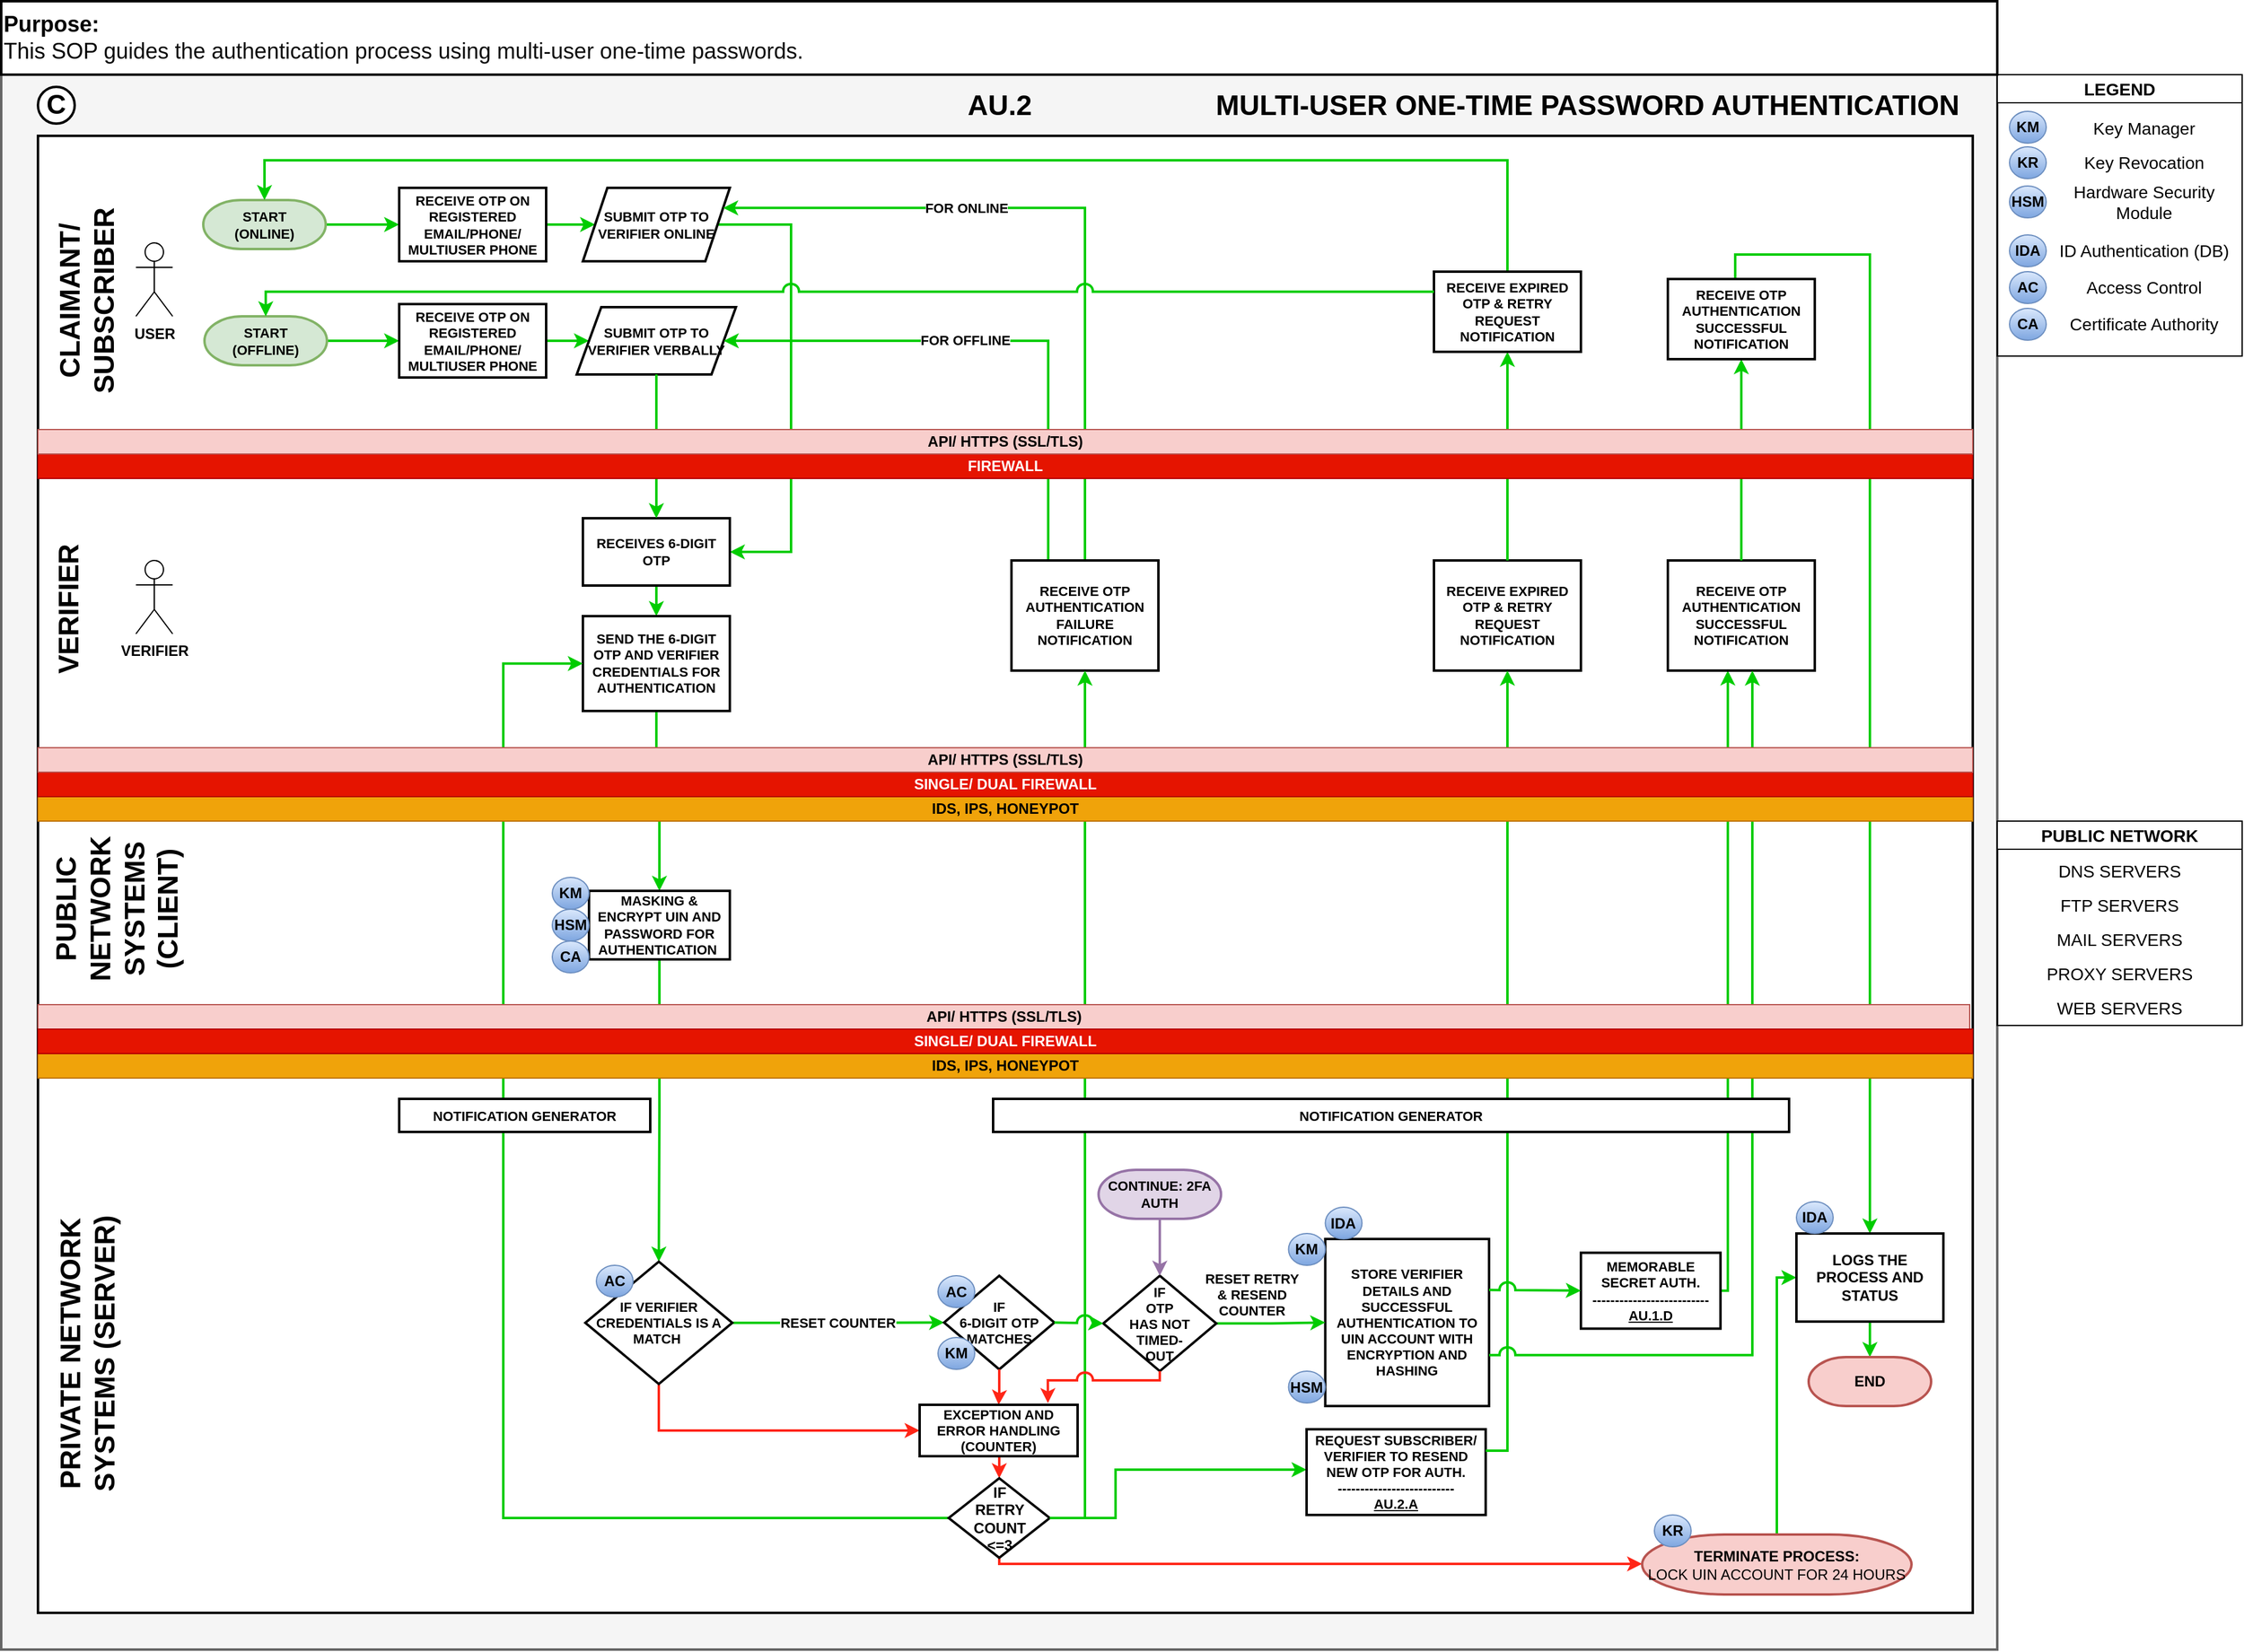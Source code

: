 <mxfile version="24.1.0" type="device">
  <diagram id="bsTosLUH5mfE9uCYUgKQ" name="Page-1">
    <mxGraphModel dx="2970" dy="1829" grid="1" gridSize="10" guides="1" tooltips="1" connect="1" arrows="1" fold="1" page="1" pageScale="1" pageWidth="1920" pageHeight="1200" math="0" shadow="0">
      <root>
        <mxCell id="0" />
        <mxCell id="1" parent="0" />
        <mxCell id="KMVyKCLqTtRZOJht4d2Y-1" value="" style="rounded=0;whiteSpace=wrap;html=1;fontSize=22;fillColor=#f5f5f5;fontColor=#333333;strokeColor=#666666;direction=east;strokeWidth=2;fontStyle=1" parent="1" vertex="1">
          <mxGeometry x="-1910" y="3" width="1630" height="1287" as="geometry" />
        </mxCell>
        <mxCell id="KMVyKCLqTtRZOJht4d2Y-2" value="" style="rounded=0;whiteSpace=wrap;html=1;strokeWidth=2;fontStyle=1;labelBackgroundColor=default;endArrow=classic;fontSize=12;strokeColor=default;" parent="1" vertex="1">
          <mxGeometry x="-1880" y="323" width="1580" height="270" as="geometry" />
        </mxCell>
        <mxCell id="KMVyKCLqTtRZOJht4d2Y-3" value="" style="rounded=0;whiteSpace=wrap;html=1;strokeWidth=2;fontStyle=1;" parent="1" vertex="1">
          <mxGeometry x="-1880" y="53" width="1580" height="270" as="geometry" />
        </mxCell>
        <mxCell id="KMVyKCLqTtRZOJht4d2Y-4" value="CLAIMANT/&lt;br&gt;SUBSCRIBER" style="text;html=1;align=center;verticalAlign=middle;resizable=0;points=[];autosize=1;strokeColor=none;fillColor=none;fontStyle=1;fontSize=23;strokeWidth=2;horizontal=0;" parent="1" vertex="1">
          <mxGeometry x="-1880" y="103" width="80" height="170" as="geometry" />
        </mxCell>
        <mxCell id="KMVyKCLqTtRZOJht4d2Y-104" value="" style="edgeStyle=orthogonalEdgeStyle;rounded=0;orthogonalLoop=1;jettySize=auto;html=1;strokeColor=#00CC00;strokeWidth=2;fontStyle=1;" parent="1" source="KMVyKCLqTtRZOJht4d2Y-6" target="KMVyKCLqTtRZOJht4d2Y-102" edge="1">
          <mxGeometry relative="1" as="geometry" />
        </mxCell>
        <mxCell id="KMVyKCLqTtRZOJht4d2Y-6" value="&lt;b style=&quot;font-size: 11px;&quot;&gt;START&lt;br&gt;(ONLINE)&lt;br&gt;&lt;/b&gt;" style="strokeWidth=2;html=1;shape=mxgraph.flowchart.terminator;whiteSpace=wrap;fillColor=#d5e8d4;strokeColor=#82b366;fontSize=11;" parent="1" vertex="1">
          <mxGeometry x="-1745" y="105.5" width="100" height="40" as="geometry" />
        </mxCell>
        <mxCell id="KMVyKCLqTtRZOJht4d2Y-9" value="MULTI-USER ONE-TIME PASSWORD AUTHENTICATION" style="text;html=1;align=center;verticalAlign=middle;resizable=0;points=[];autosize=1;strokeColor=none;fillColor=none;fontStyle=1;strokeWidth=2;fontSize=23;" parent="1" vertex="1">
          <mxGeometry x="-930" y="8" width="630" height="40" as="geometry" />
        </mxCell>
        <mxCell id="KMVyKCLqTtRZOJht4d2Y-10" value="AU.2" style="text;html=1;align=center;verticalAlign=middle;resizable=0;points=[];autosize=1;strokeColor=none;fillColor=none;fontStyle=1;strokeWidth=2;fontSize=23;" parent="1" vertex="1">
          <mxGeometry x="-1135.5" y="8" width="80" height="40" as="geometry" />
        </mxCell>
        <mxCell id="KMVyKCLqTtRZOJht4d2Y-11" value="C" style="ellipse;whiteSpace=wrap;html=1;aspect=fixed;strokeWidth=2;fontStyle=1;fontSize=22;direction=south;" parent="1" vertex="1">
          <mxGeometry x="-1880" y="13" width="30" height="30" as="geometry" />
        </mxCell>
        <mxCell id="KMVyKCLqTtRZOJht4d2Y-23" value="" style="rounded=0;whiteSpace=wrap;html=1;strokeWidth=2;fontStyle=1;" parent="1" vertex="1">
          <mxGeometry x="-1880" y="583" width="1580" height="220" as="geometry" />
        </mxCell>
        <mxCell id="KMVyKCLqTtRZOJht4d2Y-24" value="" style="rounded=0;whiteSpace=wrap;html=1;strokeWidth=2;fontStyle=1;" parent="1" vertex="1">
          <mxGeometry x="-1880" y="804" width="1580" height="456" as="geometry" />
        </mxCell>
        <mxCell id="KMVyKCLqTtRZOJht4d2Y-25" value="PRIVATE NETWORK&lt;br style=&quot;border-color: var(--border-color);&quot;&gt;SYSTEMS (SERVER)" style="text;html=1;align=center;verticalAlign=middle;resizable=0;points=[];autosize=1;strokeColor=none;fillColor=none;fontStyle=1;fontSize=23;strokeWidth=2;horizontal=0;" parent="1" vertex="1">
          <mxGeometry x="-1880" y="928.5" width="80" height="240" as="geometry" />
        </mxCell>
        <mxCell id="KMVyKCLqTtRZOJht4d2Y-26" value="PUBLIC &lt;br&gt;NETWORK&lt;br style=&quot;border-color: var(--border-color);&quot;&gt;SYSTEMS &lt;br&gt;(CLIENT)" style="text;html=1;align=center;verticalAlign=middle;resizable=0;points=[];autosize=1;strokeColor=none;fillColor=none;fontStyle=1;fontSize=23;strokeWidth=2;horizontal=0;" parent="1" vertex="1">
          <mxGeometry x="-1880" y="620" width="130" height="130" as="geometry" />
        </mxCell>
        <mxCell id="KMVyKCLqTtRZOJht4d2Y-27" value="VERIFIER" style="text;html=1;align=center;verticalAlign=middle;resizable=0;points=[];autosize=1;strokeColor=none;fillColor=none;fontStyle=1;fontSize=23;strokeWidth=2;horizontal=0;" parent="1" vertex="1">
          <mxGeometry x="-1880" y="380" width="50" height="120" as="geometry" />
        </mxCell>
        <mxCell id="KMVyKCLqTtRZOJht4d2Y-106" value="" style="edgeStyle=orthogonalEdgeStyle;rounded=0;orthogonalLoop=1;jettySize=auto;html=1;strokeColor=#00CC00;strokeWidth=2;fontStyle=1;" parent="1" source="KMVyKCLqTtRZOJht4d2Y-29" target="KMVyKCLqTtRZOJht4d2Y-105" edge="1">
          <mxGeometry relative="1" as="geometry" />
        </mxCell>
        <mxCell id="KMVyKCLqTtRZOJht4d2Y-29" value="&lt;b style=&quot;font-size: 11px;&quot;&gt;START&lt;br&gt;(OFFLINE)&lt;br&gt;&lt;/b&gt;" style="strokeWidth=2;html=1;shape=mxgraph.flowchart.terminator;whiteSpace=wrap;fillColor=#d5e8d4;strokeColor=#82b366;fontSize=11;" parent="1" vertex="1">
          <mxGeometry x="-1744" y="200.5" width="100" height="40" as="geometry" />
        </mxCell>
        <mxCell id="KMVyKCLqTtRZOJht4d2Y-117" value="" style="edgeStyle=orthogonalEdgeStyle;rounded=0;orthogonalLoop=1;jettySize=auto;html=1;strokeColor=#00CC00;strokeWidth=2;fontStyle=1;" parent="1" source="KMVyKCLqTtRZOJht4d2Y-102" target="KMVyKCLqTtRZOJht4d2Y-107" edge="1">
          <mxGeometry relative="1" as="geometry" />
        </mxCell>
        <mxCell id="KMVyKCLqTtRZOJht4d2Y-102" value="RECEIVE OTP ON REGISTERED EMAIL/PHONE/&lt;br&gt;MULTIUSER PHONE" style="rounded=0;whiteSpace=wrap;html=1;fontStyle=1;strokeWidth=2;fontSize=11;" parent="1" vertex="1">
          <mxGeometry x="-1585" y="95.5" width="120" height="60" as="geometry" />
        </mxCell>
        <mxCell id="KMVyKCLqTtRZOJht4d2Y-118" style="edgeStyle=orthogonalEdgeStyle;rounded=0;orthogonalLoop=1;jettySize=auto;html=1;exitX=1;exitY=0.5;exitDx=0;exitDy=0;entryX=0;entryY=0.5;entryDx=0;entryDy=0;strokeColor=#00CC00;strokeWidth=2;fontStyle=1;" parent="1" source="KMVyKCLqTtRZOJht4d2Y-105" target="KMVyKCLqTtRZOJht4d2Y-108" edge="1">
          <mxGeometry relative="1" as="geometry" />
        </mxCell>
        <mxCell id="KMVyKCLqTtRZOJht4d2Y-105" value="RECEIVE OTP ON REGISTERED EMAIL/PHONE/&lt;br&gt;MULTIUSER PHONE" style="rounded=0;whiteSpace=wrap;html=1;fontStyle=1;strokeWidth=2;fontSize=11;" parent="1" vertex="1">
          <mxGeometry x="-1585" y="190.5" width="120" height="60" as="geometry" />
        </mxCell>
        <mxCell id="KMVyKCLqTtRZOJht4d2Y-113" style="edgeStyle=orthogonalEdgeStyle;rounded=0;orthogonalLoop=1;jettySize=auto;html=1;exitX=1;exitY=0.5;exitDx=0;exitDy=0;entryX=1;entryY=0.5;entryDx=0;entryDy=0;strokeColor=#00CC00;strokeWidth=2;fontStyle=1;" parent="1" source="KMVyKCLqTtRZOJht4d2Y-107" target="KMVyKCLqTtRZOJht4d2Y-109" edge="1">
          <mxGeometry relative="1" as="geometry">
            <Array as="points">
              <mxPoint x="-1265" y="126" />
              <mxPoint x="-1265" y="393" />
            </Array>
          </mxGeometry>
        </mxCell>
        <mxCell id="KMVyKCLqTtRZOJht4d2Y-107" value="SUBMIT OTP TO VERIFIER ONLINE" style="rounded=0;whiteSpace=wrap;html=1;fontStyle=1;strokeWidth=2;fontSize=11;shape=parallelogram;perimeter=parallelogramPerimeter;fixedSize=1;" parent="1" vertex="1">
          <mxGeometry x="-1435" y="95.5" width="120" height="60" as="geometry" />
        </mxCell>
        <mxCell id="KMVyKCLqTtRZOJht4d2Y-108" value="SUBMIT OTP TO VERIFIER VERBALLY" style="rounded=0;whiteSpace=wrap;html=1;fontStyle=1;strokeWidth=2;fontSize=11;shape=parallelogram;perimeter=parallelogramPerimeter;fixedSize=1;" parent="1" vertex="1">
          <mxGeometry x="-1440" y="193" width="130" height="55" as="geometry" />
        </mxCell>
        <mxCell id="KMVyKCLqTtRZOJht4d2Y-112" style="edgeStyle=orthogonalEdgeStyle;rounded=0;orthogonalLoop=1;jettySize=auto;html=1;exitX=0.5;exitY=1;exitDx=0;exitDy=0;entryX=0.5;entryY=0;entryDx=0;entryDy=0;strokeColor=#00CC00;strokeWidth=2;fontStyle=1;" parent="1" source="KMVyKCLqTtRZOJht4d2Y-109" target="KMVyKCLqTtRZOJht4d2Y-110" edge="1">
          <mxGeometry relative="1" as="geometry" />
        </mxCell>
        <mxCell id="KMVyKCLqTtRZOJht4d2Y-109" value="RECEIVES 6-DIGIT OTP" style="rounded=0;whiteSpace=wrap;html=1;fontStyle=1;strokeWidth=2;fontSize=11;" parent="1" vertex="1">
          <mxGeometry x="-1435" y="365.5" width="120" height="55" as="geometry" />
        </mxCell>
        <mxCell id="KMVyKCLqTtRZOJht4d2Y-116" style="edgeStyle=orthogonalEdgeStyle;rounded=0;orthogonalLoop=1;jettySize=auto;html=1;exitX=0.5;exitY=1;exitDx=0;exitDy=0;entryX=0.5;entryY=0;entryDx=0;entryDy=0;strokeColor=#00CC00;strokeWidth=2;fontStyle=1;" parent="1" source="KMVyKCLqTtRZOJht4d2Y-110" target="KMVyKCLqTtRZOJht4d2Y-114" edge="1">
          <mxGeometry relative="1" as="geometry" />
        </mxCell>
        <mxCell id="KMVyKCLqTtRZOJht4d2Y-110" value="SEND THE 6-DIGIT OTP AND VERIFIER CREDENTIALS FOR AUTHENTICATION" style="rounded=0;whiteSpace=wrap;html=1;fontStyle=1;strokeWidth=2;fontSize=11;" parent="1" vertex="1">
          <mxGeometry x="-1435" y="445.5" width="120" height="77.5" as="geometry" />
        </mxCell>
        <mxCell id="KMVyKCLqTtRZOJht4d2Y-121" value="" style="edgeStyle=orthogonalEdgeStyle;rounded=0;orthogonalLoop=1;jettySize=auto;html=1;exitX=0.5;exitY=1;exitDx=0;exitDy=0;strokeColor=#00CC00;strokeWidth=2;fontStyle=1;" parent="1" source="KMVyKCLqTtRZOJht4d2Y-114" target="KMVyKCLqTtRZOJht4d2Y-119" edge="1">
          <mxGeometry x="0.006" relative="1" as="geometry">
            <mxPoint as="offset" />
          </mxGeometry>
        </mxCell>
        <mxCell id="KMVyKCLqTtRZOJht4d2Y-114" value="MASKING &amp;amp; ENCRYPT UIN AND PASSWORD FOR AUTHENTICATION&amp;nbsp;" style="rounded=0;whiteSpace=wrap;html=1;fontStyle=1;strokeWidth=2;fontSize=11;" parent="1" vertex="1">
          <mxGeometry x="-1430" y="670" width="115" height="56" as="geometry" />
        </mxCell>
        <mxCell id="KMVyKCLqTtRZOJht4d2Y-125" value="RESET COUNTER" style="edgeStyle=orthogonalEdgeStyle;rounded=0;orthogonalLoop=1;jettySize=auto;html=1;strokeColor=#00CC00;strokeWidth=2;fontStyle=1;entryX=0;entryY=0.5;entryDx=0;entryDy=0;" parent="1" source="KMVyKCLqTtRZOJht4d2Y-119" target="KMVyKCLqTtRZOJht4d2Y-122" edge="1">
          <mxGeometry relative="1" as="geometry">
            <mxPoint x="-1220" y="965.75" as="targetPoint" />
          </mxGeometry>
        </mxCell>
        <mxCell id="DO9LpUk6_woKsqVQzGDN-1" style="edgeStyle=orthogonalEdgeStyle;rounded=0;orthogonalLoop=1;jettySize=auto;html=1;exitX=0.5;exitY=1;exitDx=0;exitDy=0;strokeColor=#FF2617;strokeWidth=2;fontStyle=1;entryX=0;entryY=0.5;entryDx=0;entryDy=0;" parent="1" source="KMVyKCLqTtRZOJht4d2Y-119" target="0fWo5HwTRQShw1fLgE6j-23" edge="1">
          <mxGeometry relative="1" as="geometry">
            <Array as="points">
              <mxPoint x="-1373" y="1111" />
            </Array>
          </mxGeometry>
        </mxCell>
        <mxCell id="KMVyKCLqTtRZOJht4d2Y-119" value="IF VERIFIER CREDENTIALS IS A MATCH&amp;nbsp;" style="rounded=0;whiteSpace=wrap;html=1;fontStyle=1;strokeWidth=2;fontSize=11;shape=rhombus;perimeter=rhombusPerimeter;" parent="1" vertex="1">
          <mxGeometry x="-1433" y="973" width="120" height="100" as="geometry" />
        </mxCell>
        <mxCell id="KMVyKCLqTtRZOJht4d2Y-120" value="AC" style="ellipse;whiteSpace=wrap;html=1;fillColor=#dae8fc;strokeColor=#6c8ebf;gradientColor=#7ea6e0;fontStyle=1" parent="1" vertex="1">
          <mxGeometry x="-1424" y="976" width="30" height="26" as="geometry" />
        </mxCell>
        <mxCell id="KMVyKCLqTtRZOJht4d2Y-136" style="edgeStyle=orthogonalEdgeStyle;rounded=0;orthogonalLoop=1;jettySize=auto;html=1;entryX=0.5;entryY=0;entryDx=0;entryDy=0;strokeColor=#FF2617;strokeWidth=2;fontStyle=1;" parent="1" source="0fWo5HwTRQShw1fLgE6j-23" target="KMVyKCLqTtRZOJht4d2Y-131" edge="1">
          <mxGeometry relative="1" as="geometry">
            <Array as="points">
              <mxPoint x="-1095" y="1090" />
              <mxPoint x="-1095" y="1090" />
            </Array>
          </mxGeometry>
        </mxCell>
        <mxCell id="KMVyKCLqTtRZOJht4d2Y-122" value="IF &lt;br&gt;6-DIGIT OTP MATCHES" style="rounded=0;whiteSpace=wrap;html=1;fontStyle=1;strokeWidth=2;fontSize=11;shape=rhombus;perimeter=rhombusPerimeter;" parent="1" vertex="1">
          <mxGeometry x="-1140" y="984.5" width="90" height="76.5" as="geometry" />
        </mxCell>
        <mxCell id="KMVyKCLqTtRZOJht4d2Y-159" style="edgeStyle=orthogonalEdgeStyle;rounded=0;orthogonalLoop=1;jettySize=auto;html=1;exitX=1;exitY=0.5;exitDx=0;exitDy=0;entryX=0.411;entryY=0.999;entryDx=0;entryDy=0;strokeColor=#00CC00;strokeWidth=2;fontStyle=1;labelBackgroundColor=default;entryPerimeter=0;" parent="1" source="TReIoS_R1faqMSMH_fIi-1" target="KMVyKCLqTtRZOJht4d2Y-146" edge="1">
          <mxGeometry relative="1" as="geometry">
            <Array as="points">
              <mxPoint x="-500" y="996" />
              <mxPoint x="-500" y="490" />
            </Array>
          </mxGeometry>
        </mxCell>
        <mxCell id="KMVyKCLqTtRZOJht4d2Y-127" value="STORE VERIFIER DETAILS AND SUCCESSFUL AUTHENTICATION TO &lt;br&gt;UIN ACCOUNT WITH ENCRYPTION AND HASHING" style="rounded=0;whiteSpace=wrap;html=1;fontSize=11;fontStyle=1;strokeWidth=2;" parent="1" vertex="1">
          <mxGeometry x="-828.75" y="954.5" width="133.75" height="136.5" as="geometry" />
        </mxCell>
        <mxCell id="KMVyKCLqTtRZOJht4d2Y-130" value="RESET RETRY &lt;br&gt;&amp;amp; RESEND &lt;br&gt;COUNTER" style="edgeStyle=orthogonalEdgeStyle;rounded=0;orthogonalLoop=1;jettySize=auto;html=1;strokeColor=#00CC00;strokeWidth=2;fontStyle=1;" parent="1" source="KMVyKCLqTtRZOJht4d2Y-128" target="KMVyKCLqTtRZOJht4d2Y-127" edge="1">
          <mxGeometry x="-0.381" y="24" relative="1" as="geometry">
            <mxPoint x="1" as="offset" />
          </mxGeometry>
        </mxCell>
        <mxCell id="KMVyKCLqTtRZOJht4d2Y-128" value="IF &lt;br&gt;OTP &lt;br&gt;HAS NOT TIMED-&lt;br&gt;OUT" style="rounded=0;whiteSpace=wrap;html=1;fontStyle=1;strokeWidth=2;fontSize=11;shape=rhombus;perimeter=rhombusPerimeter;" parent="1" vertex="1">
          <mxGeometry x="-1010" y="984.5" width="92.25" height="78" as="geometry" />
        </mxCell>
        <mxCell id="KMVyKCLqTtRZOJht4d2Y-137" style="edgeStyle=orthogonalEdgeStyle;rounded=0;orthogonalLoop=1;jettySize=auto;html=1;strokeColor=#00CC00;strokeWidth=2;fontStyle=1;" parent="1" source="KMVyKCLqTtRZOJht4d2Y-131" target="KMVyKCLqTtRZOJht4d2Y-134" edge="1">
          <mxGeometry relative="1" as="geometry">
            <Array as="points">
              <mxPoint x="-1000" y="1183" />
              <mxPoint x="-1000" y="1143" />
            </Array>
          </mxGeometry>
        </mxCell>
        <mxCell id="KMVyKCLqTtRZOJht4d2Y-162" style="edgeStyle=orthogonalEdgeStyle;rounded=0;orthogonalLoop=1;jettySize=auto;html=1;exitX=0.5;exitY=1;exitDx=0;exitDy=0;strokeColor=#FF2617;strokeWidth=2;fontStyle=1;entryX=0;entryY=0.5;entryDx=0;entryDy=0;entryPerimeter=0;" parent="1" source="KMVyKCLqTtRZOJht4d2Y-131" target="KMVyKCLqTtRZOJht4d2Y-160" edge="1">
          <mxGeometry relative="1" as="geometry">
            <Array as="points">
              <mxPoint x="-1095" y="1220" />
              <mxPoint x="-570" y="1220" />
            </Array>
          </mxGeometry>
        </mxCell>
        <mxCell id="DO9LpUk6_woKsqVQzGDN-2" style="edgeStyle=orthogonalEdgeStyle;rounded=0;orthogonalLoop=1;jettySize=auto;html=1;exitX=0;exitY=0.5;exitDx=0;exitDy=0;entryX=0;entryY=0.5;entryDx=0;entryDy=0;strokeColor=#00CC00;strokeWidth=2;fontStyle=1;" parent="1" source="KMVyKCLqTtRZOJht4d2Y-131" target="KMVyKCLqTtRZOJht4d2Y-110" edge="1">
          <mxGeometry relative="1" as="geometry">
            <Array as="points">
              <mxPoint x="-1500" y="1182" />
              <mxPoint x="-1500" y="484" />
            </Array>
          </mxGeometry>
        </mxCell>
        <mxCell id="KMVyKCLqTtRZOJht4d2Y-131" value="&lt;font style=&quot;font-size: 12px;&quot;&gt;IF&lt;br style=&quot;border-color: var(--border-color);&quot;&gt;RETRY &lt;br&gt;COUNT&lt;br style=&quot;border-color: var(--border-color);&quot;&gt;&amp;lt;=3&lt;/font&gt;" style="rounded=0;whiteSpace=wrap;html=1;fontStyle=1;strokeWidth=2;fontSize=11;shape=rhombus;perimeter=rhombusPerimeter;" parent="1" vertex="1">
          <mxGeometry x="-1136.25" y="1150" width="82.5" height="65" as="geometry" />
        </mxCell>
        <mxCell id="KMVyKCLqTtRZOJht4d2Y-134" value="REQUEST SUBSCRIBER/ VERIFIER TO RESEND NEW OTP FOR AUTH.&lt;br&gt;--------------------------&lt;br&gt;&lt;u&gt;AU.2.A&lt;/u&gt;" style="rounded=0;whiteSpace=wrap;html=1;fontStyle=1;strokeWidth=2;fontSize=11;" parent="1" vertex="1">
          <mxGeometry x="-844" y="1110" width="146.25" height="70" as="geometry" />
        </mxCell>
        <mxCell id="KMVyKCLqTtRZOJht4d2Y-140" style="edgeStyle=orthogonalEdgeStyle;rounded=0;orthogonalLoop=1;jettySize=auto;html=1;exitX=0.5;exitY=0;exitDx=0;exitDy=0;entryX=0.5;entryY=0;entryDx=0;entryDy=0;entryPerimeter=0;strokeColor=#00CC00;strokeWidth=2;fontStyle=1;" parent="1" source="w71b6wCdbRLajgjPxW4z-3" target="KMVyKCLqTtRZOJht4d2Y-6" edge="1">
          <mxGeometry relative="1" as="geometry">
            <Array as="points">
              <mxPoint x="-1695" y="73" />
            </Array>
          </mxGeometry>
        </mxCell>
        <mxCell id="KMVyKCLqTtRZOJht4d2Y-138" value="RECEIVE EXPIRED OTP &amp;amp; RETRY REQUEST&lt;br&gt;NOTIFICATION" style="rounded=0;whiteSpace=wrap;html=1;fontStyle=1;strokeWidth=2;fontSize=11;" parent="1" vertex="1">
          <mxGeometry x="-740" y="400" width="120" height="90" as="geometry" />
        </mxCell>
        <mxCell id="KMVyKCLqTtRZOJht4d2Y-143" value="FOR ONLINE" style="edgeStyle=orthogonalEdgeStyle;rounded=0;orthogonalLoop=1;jettySize=auto;html=1;entryX=1;entryY=0.25;entryDx=0;entryDy=0;exitX=0.5;exitY=0;exitDx=0;exitDy=0;strokeColor=#00CC00;strokeWidth=2;fontStyle=1;jumpStyle=none;" parent="1" source="KMVyKCLqTtRZOJht4d2Y-141" target="KMVyKCLqTtRZOJht4d2Y-107" edge="1">
          <mxGeometry x="0.322" relative="1" as="geometry">
            <mxPoint x="-1045" y="143" as="targetPoint" />
            <mxPoint as="offset" />
            <Array as="points">
              <mxPoint x="-1025" y="112" />
            </Array>
          </mxGeometry>
        </mxCell>
        <mxCell id="0fWo5HwTRQShw1fLgE6j-22" value="FOR OFFLINE" style="edgeStyle=orthogonalEdgeStyle;rounded=0;orthogonalLoop=1;jettySize=auto;html=1;exitX=0.25;exitY=0;exitDx=0;exitDy=0;entryX=1;entryY=0.5;entryDx=0;entryDy=0;strokeColor=#00CC00;strokeWidth=2;fontStyle=1;" parent="1" source="KMVyKCLqTtRZOJht4d2Y-141" target="KMVyKCLqTtRZOJht4d2Y-108" edge="1">
          <mxGeometry x="0.113" y="-1" relative="1" as="geometry">
            <mxPoint as="offset" />
            <Array as="points">
              <mxPoint x="-1055" y="220" />
            </Array>
          </mxGeometry>
        </mxCell>
        <mxCell id="KMVyKCLqTtRZOJht4d2Y-141" value="RECEIVE OTP AUTHENTICATION FAILURE NOTIFICATION" style="rounded=0;whiteSpace=wrap;html=1;fontStyle=1;strokeWidth=2;fontSize=11;" parent="1" vertex="1">
          <mxGeometry x="-1085" y="400" width="120" height="90" as="geometry" />
        </mxCell>
        <mxCell id="KMVyKCLqTtRZOJht4d2Y-169" style="edgeStyle=orthogonalEdgeStyle;rounded=0;orthogonalLoop=1;jettySize=auto;html=1;exitX=0.5;exitY=0;exitDx=0;exitDy=0;strokeColor=#00CC00;strokeWidth=2;fontStyle=1;" parent="1" source="w71b6wCdbRLajgjPxW4z-1" target="KMVyKCLqTtRZOJht4d2Y-165" edge="1">
          <mxGeometry relative="1" as="geometry">
            <Array as="points">
              <mxPoint x="-494" y="150" />
              <mxPoint x="-384" y="150" />
            </Array>
          </mxGeometry>
        </mxCell>
        <mxCell id="KMVyKCLqTtRZOJht4d2Y-146" value="RECEIVE OTP AUTHENTICATION SUCCESSFUL NOTIFICATION" style="rounded=0;whiteSpace=wrap;html=1;fontStyle=1;strokeWidth=2;fontSize=11;" parent="1" vertex="1">
          <mxGeometry x="-549" y="400" width="120" height="90" as="geometry" />
        </mxCell>
        <mxCell id="KMVyKCLqTtRZOJht4d2Y-148" value="KM" style="ellipse;whiteSpace=wrap;html=1;fillColor=#dae8fc;strokeColor=#6c8ebf;gradientColor=#7ea6e0;fontStyle=1" parent="1" vertex="1">
          <mxGeometry x="-858.75" y="950" width="30" height="26" as="geometry" />
        </mxCell>
        <mxCell id="KMVyKCLqTtRZOJht4d2Y-149" value="HSM" style="ellipse;whiteSpace=wrap;html=1;fillColor=#dae8fc;strokeColor=#6c8ebf;gradientColor=#7ea6e0;fontStyle=1" parent="1" vertex="1">
          <mxGeometry x="-858.75" y="1062.5" width="30" height="26" as="geometry" />
        </mxCell>
        <mxCell id="KMVyKCLqTtRZOJht4d2Y-150" value="IDA" style="ellipse;whiteSpace=wrap;html=1;fillColor=#dae8fc;strokeColor=#6c8ebf;gradientColor=#7ea6e0;fontStyle=1" parent="1" vertex="1">
          <mxGeometry x="-828.75" y="928.5" width="30" height="26" as="geometry" />
        </mxCell>
        <mxCell id="KMVyKCLqTtRZOJht4d2Y-168" style="edgeStyle=orthogonalEdgeStyle;rounded=0;orthogonalLoop=1;jettySize=auto;html=1;exitX=0.5;exitY=0;exitDx=0;exitDy=0;exitPerimeter=0;entryX=0;entryY=0.5;entryDx=0;entryDy=0;entryPerimeter=0;strokeColor=#00CC00;strokeWidth=2;fontStyle=1;" parent="1" source="KMVyKCLqTtRZOJht4d2Y-160" target="KMVyKCLqTtRZOJht4d2Y-165" edge="1">
          <mxGeometry relative="1" as="geometry">
            <Array as="points">
              <mxPoint x="-460" y="986" />
            </Array>
          </mxGeometry>
        </mxCell>
        <mxCell id="KMVyKCLqTtRZOJht4d2Y-160" value="&lt;span style=&quot;border-color: var(--border-color);&quot;&gt;&lt;b&gt;TERMINATE PROCESS:&lt;br&gt;&lt;/b&gt;LOCK UIN ACCOUNT FOR 24 HOURS&lt;br&gt;&lt;/span&gt;" style="strokeWidth=2;html=1;shape=mxgraph.flowchart.terminator;whiteSpace=wrap;fillColor=#f8cecc;strokeColor=#b85450;" parent="1" vertex="1">
          <mxGeometry x="-570" y="1196" width="220" height="49" as="geometry" />
        </mxCell>
        <mxCell id="KMVyKCLqTtRZOJht4d2Y-161" value="KR" style="ellipse;whiteSpace=wrap;html=1;fillColor=#dae8fc;strokeColor=#6c8ebf;gradientColor=#7ea6e0;fontStyle=1" parent="1" vertex="1">
          <mxGeometry x="-560" y="1180" width="30" height="26" as="geometry" />
        </mxCell>
        <mxCell id="KMVyKCLqTtRZOJht4d2Y-164" value="" style="edgeStyle=orthogonalEdgeStyle;rounded=0;orthogonalLoop=1;jettySize=auto;html=1;strokeColor=#00CC00;fontStyle=1;strokeWidth=2;" parent="1" source="KMVyKCLqTtRZOJht4d2Y-165" target="KMVyKCLqTtRZOJht4d2Y-166" edge="1">
          <mxGeometry relative="1" as="geometry" />
        </mxCell>
        <mxCell id="KMVyKCLqTtRZOJht4d2Y-165" value="LOGS THE PROCESS AND STATUS" style="rounded=0;whiteSpace=wrap;html=1;fontStyle=1;strokeWidth=2;" parent="1" vertex="1">
          <mxGeometry x="-444" y="950" width="120" height="72" as="geometry" />
        </mxCell>
        <mxCell id="KMVyKCLqTtRZOJht4d2Y-166" value="&lt;b&gt;END&lt;/b&gt;" style="strokeWidth=2;html=1;shape=mxgraph.flowchart.terminator;whiteSpace=wrap;fillColor=#f8cecc;strokeColor=#b85450;" parent="1" vertex="1">
          <mxGeometry x="-434" y="1051" width="100" height="40" as="geometry" />
        </mxCell>
        <mxCell id="KMVyKCLqTtRZOJht4d2Y-167" value="IDA" style="ellipse;whiteSpace=wrap;html=1;fillColor=#dae8fc;strokeColor=#6c8ebf;gradientColor=#7ea6e0;fontStyle=1" parent="1" vertex="1">
          <mxGeometry x="-444" y="924" width="30" height="26" as="geometry" />
        </mxCell>
        <mxCell id="KMVyKCLqTtRZOJht4d2Y-111" style="edgeStyle=orthogonalEdgeStyle;rounded=0;orthogonalLoop=1;jettySize=auto;html=1;entryX=0.5;entryY=0;entryDx=0;entryDy=0;strokeColor=#00CC00;strokeWidth=2;fontStyle=1;" parent="1" source="KMVyKCLqTtRZOJht4d2Y-108" target="KMVyKCLqTtRZOJht4d2Y-109" edge="1">
          <mxGeometry relative="1" as="geometry" />
        </mxCell>
        <mxCell id="0fWo5HwTRQShw1fLgE6j-1" value="" style="edgeStyle=orthogonalEdgeStyle;rounded=0;orthogonalLoop=1;jettySize=auto;html=1;exitX=0.5;exitY=0;exitDx=0;exitDy=0;entryX=0.5;entryY=1;entryDx=0;entryDy=0;strokeColor=#00CC00;strokeWidth=2;fontStyle=1;" parent="1" source="KMVyKCLqTtRZOJht4d2Y-138" target="w71b6wCdbRLajgjPxW4z-3" edge="1">
          <mxGeometry relative="1" as="geometry">
            <Array as="points">
              <mxPoint x="-680" y="400" />
              <mxPoint x="-680" y="236" />
            </Array>
            <mxPoint x="-674" y="405" as="sourcePoint" />
            <mxPoint x="-1695" y="106" as="targetPoint" />
          </mxGeometry>
        </mxCell>
        <mxCell id="w71b6wCdbRLajgjPxW4z-3" value="RECEIVE EXPIRED OTP &amp;amp; RETRY REQUEST&lt;br style=&quot;border-color: var(--border-color);&quot;&gt;NOTIFICATION" style="rounded=0;whiteSpace=wrap;html=1;fontStyle=1;strokeWidth=2;fontSize=11;fillColor=default;strokeColor=default;" parent="1" vertex="1">
          <mxGeometry x="-740" y="164" width="120" height="65.5" as="geometry" />
        </mxCell>
        <mxCell id="0fWo5HwTRQShw1fLgE6j-2" value="" style="edgeStyle=orthogonalEdgeStyle;rounded=0;orthogonalLoop=1;jettySize=auto;html=1;exitX=0.5;exitY=0;exitDx=0;exitDy=0;strokeColor=#00CC00;strokeWidth=2;fontStyle=1;entryX=0.5;entryY=1;entryDx=0;entryDy=0;" parent="1" source="KMVyKCLqTtRZOJht4d2Y-146" target="w71b6wCdbRLajgjPxW4z-1" edge="1">
          <mxGeometry relative="1" as="geometry">
            <Array as="points" />
            <mxPoint x="-494" y="405" as="sourcePoint" />
            <mxPoint x="-384" y="850" as="targetPoint" />
          </mxGeometry>
        </mxCell>
        <mxCell id="w71b6wCdbRLajgjPxW4z-1" value="RECEIVE OTP AUTHENTICATION SUCCESSFUL NOTIFICATION" style="rounded=0;whiteSpace=wrap;html=1;fontStyle=1;strokeWidth=2;fontSize=11;fillColor=default;strokeColor=default;" parent="1" vertex="1">
          <mxGeometry x="-549" y="170" width="120" height="65.5" as="geometry" />
        </mxCell>
        <mxCell id="0fWo5HwTRQShw1fLgE6j-4" value="" style="edgeStyle=orthogonalEdgeStyle;rounded=0;orthogonalLoop=1;jettySize=auto;html=1;exitX=1;exitY=0.5;exitDx=0;exitDy=0;entryX=0.5;entryY=1;entryDx=0;entryDy=0;strokeColor=#00CC00;strokeWidth=2;fontStyle=1;" parent="1" source="KMVyKCLqTtRZOJht4d2Y-131" target="KMVyKCLqTtRZOJht4d2Y-141" edge="1">
          <mxGeometry x="-0.858" y="-15" relative="1" as="geometry">
            <Array as="points">
              <mxPoint x="-1025" y="1183" />
            </Array>
            <mxPoint x="-1040" y="1082" as="sourcePoint" />
            <mxPoint x="-1025" y="490" as="targetPoint" />
            <mxPoint as="offset" />
          </mxGeometry>
        </mxCell>
        <mxCell id="0fWo5HwTRQShw1fLgE6j-7" value="&lt;font style=&quot;font-size: 14px;&quot;&gt;PUBLIC NETWORK&lt;/font&gt;" style="swimlane;whiteSpace=wrap;html=1;" parent="1" vertex="1">
          <mxGeometry x="-280" y="613" width="200" height="167" as="geometry" />
        </mxCell>
        <mxCell id="0fWo5HwTRQShw1fLgE6j-13" value="DNS SERVERS" style="text;html=1;strokeColor=none;fillColor=none;align=center;verticalAlign=middle;whiteSpace=wrap;rounded=0;fontSize=14;" parent="0fWo5HwTRQShw1fLgE6j-7" vertex="1">
          <mxGeometry y="27" width="200" height="28" as="geometry" />
        </mxCell>
        <mxCell id="0fWo5HwTRQShw1fLgE6j-18" value="FTP SERVERS" style="text;html=1;strokeColor=none;fillColor=none;align=center;verticalAlign=middle;whiteSpace=wrap;rounded=0;fontSize=14;" parent="0fWo5HwTRQShw1fLgE6j-7" vertex="1">
          <mxGeometry y="55" width="200" height="28" as="geometry" />
        </mxCell>
        <mxCell id="0fWo5HwTRQShw1fLgE6j-19" value="MAIL SERVERS" style="text;html=1;strokeColor=none;fillColor=none;align=center;verticalAlign=middle;whiteSpace=wrap;rounded=0;fontSize=14;" parent="0fWo5HwTRQShw1fLgE6j-7" vertex="1">
          <mxGeometry y="83" width="200" height="28" as="geometry" />
        </mxCell>
        <mxCell id="0fWo5HwTRQShw1fLgE6j-20" value="PROXY SERVERS" style="text;html=1;strokeColor=none;fillColor=none;align=center;verticalAlign=middle;whiteSpace=wrap;rounded=0;fontSize=14;" parent="0fWo5HwTRQShw1fLgE6j-7" vertex="1">
          <mxGeometry y="111" width="200" height="28" as="geometry" />
        </mxCell>
        <mxCell id="0fWo5HwTRQShw1fLgE6j-21" value="WEB SERVERS" style="text;html=1;strokeColor=none;fillColor=none;align=center;verticalAlign=middle;whiteSpace=wrap;rounded=0;fontSize=14;" parent="0fWo5HwTRQShw1fLgE6j-7" vertex="1">
          <mxGeometry y="139" width="200" height="28" as="geometry" />
        </mxCell>
        <mxCell id="0fWo5HwTRQShw1fLgE6j-24" value="" style="edgeStyle=orthogonalEdgeStyle;rounded=0;orthogonalLoop=1;jettySize=auto;html=1;exitX=1;exitY=0.25;exitDx=0;exitDy=0;strokeColor=#00CC00;strokeWidth=2;fontStyle=1;entryX=0.5;entryY=1;entryDx=0;entryDy=0;" parent="1" source="KMVyKCLqTtRZOJht4d2Y-134" target="KMVyKCLqTtRZOJht4d2Y-138" edge="1">
          <mxGeometry relative="1" as="geometry">
            <mxPoint x="-698" y="1082" as="sourcePoint" />
            <mxPoint x="-674" y="495" as="targetPoint" />
            <Array as="points">
              <mxPoint x="-680" y="1127" />
            </Array>
          </mxGeometry>
        </mxCell>
        <mxCell id="GgSDDa10MVGaCv05pXs7-5" value="KM" style="ellipse;whiteSpace=wrap;html=1;fillColor=#dae8fc;strokeColor=#6c8ebf;gradientColor=#7ea6e0;fontStyle=1" parent="1" vertex="1">
          <mxGeometry x="-1460" y="659" width="30" height="26" as="geometry" />
        </mxCell>
        <mxCell id="GgSDDa10MVGaCv05pXs7-6" value="HSM" style="ellipse;whiteSpace=wrap;html=1;fillColor=#dae8fc;strokeColor=#6c8ebf;gradientColor=#7ea6e0;fontStyle=1" parent="1" vertex="1">
          <mxGeometry x="-1460" y="685" width="30" height="26" as="geometry" />
        </mxCell>
        <mxCell id="GgSDDa10MVGaCv05pXs7-7" value="CA" style="ellipse;whiteSpace=wrap;html=1;fillColor=#dae8fc;strokeColor=#6c8ebf;gradientColor=#7ea6e0;fontStyle=1" parent="1" vertex="1">
          <mxGeometry x="-1460" y="711" width="30" height="26" as="geometry" />
        </mxCell>
        <mxCell id="GgSDDa10MVGaCv05pXs7-8" value="USER" style="shape=umlActor;verticalLabelPosition=bottom;verticalAlign=top;html=1;outlineConnect=0;fontStyle=1" parent="1" vertex="1">
          <mxGeometry x="-1800" y="140.5" width="30" height="60" as="geometry" />
        </mxCell>
        <mxCell id="GgSDDa10MVGaCv05pXs7-9" value="VERIFIER" style="shape=umlActor;verticalLabelPosition=bottom;verticalAlign=top;html=1;outlineConnect=0;fontStyle=1" parent="1" vertex="1">
          <mxGeometry x="-1800" y="400" width="30" height="60" as="geometry" />
        </mxCell>
        <mxCell id="GgSDDa10MVGaCv05pXs7-10" value="&lt;font style=&quot;font-size: 14px;&quot;&gt;LEGEND&lt;/font&gt;" style="swimlane;whiteSpace=wrap;html=1;" parent="1" vertex="1">
          <mxGeometry x="-280" y="3" width="200" height="230" as="geometry" />
        </mxCell>
        <mxCell id="GgSDDa10MVGaCv05pXs7-11" value="KM" style="ellipse;whiteSpace=wrap;html=1;fillColor=#dae8fc;strokeColor=#6c8ebf;gradientColor=#7ea6e0;fontStyle=1" parent="GgSDDa10MVGaCv05pXs7-10" vertex="1">
          <mxGeometry x="10" y="30" width="30" height="26" as="geometry" />
        </mxCell>
        <mxCell id="GgSDDa10MVGaCv05pXs7-12" value="IDA" style="ellipse;whiteSpace=wrap;html=1;fillColor=#dae8fc;strokeColor=#6c8ebf;gradientColor=#7ea6e0;fontStyle=1" parent="GgSDDa10MVGaCv05pXs7-10" vertex="1">
          <mxGeometry x="10" y="131" width="30" height="26" as="geometry" />
        </mxCell>
        <mxCell id="GgSDDa10MVGaCv05pXs7-13" value="HSM" style="ellipse;whiteSpace=wrap;html=1;fillColor=#dae8fc;strokeColor=#6c8ebf;gradientColor=#7ea6e0;fontStyle=1" parent="GgSDDa10MVGaCv05pXs7-10" vertex="1">
          <mxGeometry x="10" y="91" width="30" height="26" as="geometry" />
        </mxCell>
        <mxCell id="GgSDDa10MVGaCv05pXs7-14" value="KR" style="ellipse;whiteSpace=wrap;html=1;fillColor=#dae8fc;strokeColor=#6c8ebf;gradientColor=#7ea6e0;fontStyle=1" parent="GgSDDa10MVGaCv05pXs7-10" vertex="1">
          <mxGeometry x="10" y="59" width="30" height="26" as="geometry" />
        </mxCell>
        <mxCell id="GgSDDa10MVGaCv05pXs7-15" value="Key Manager" style="text;html=1;strokeColor=none;fillColor=none;align=center;verticalAlign=middle;whiteSpace=wrap;rounded=0;fontSize=14;" parent="GgSDDa10MVGaCv05pXs7-10" vertex="1">
          <mxGeometry x="40" y="30" width="160" height="28" as="geometry" />
        </mxCell>
        <mxCell id="GgSDDa10MVGaCv05pXs7-16" value="Key Revocation" style="text;html=1;strokeColor=none;fillColor=none;align=center;verticalAlign=middle;whiteSpace=wrap;rounded=0;fontSize=14;" parent="GgSDDa10MVGaCv05pXs7-10" vertex="1">
          <mxGeometry x="40" y="58" width="160" height="28" as="geometry" />
        </mxCell>
        <mxCell id="GgSDDa10MVGaCv05pXs7-17" value="Hardware Security Module" style="text;html=1;strokeColor=none;fillColor=none;align=center;verticalAlign=middle;whiteSpace=wrap;rounded=0;fontSize=14;" parent="GgSDDa10MVGaCv05pXs7-10" vertex="1">
          <mxGeometry x="40" y="90" width="160" height="28" as="geometry" />
        </mxCell>
        <mxCell id="GgSDDa10MVGaCv05pXs7-18" value="ID Authentication (DB)" style="text;html=1;strokeColor=none;fillColor=none;align=center;verticalAlign=middle;whiteSpace=wrap;rounded=0;fontSize=14;" parent="GgSDDa10MVGaCv05pXs7-10" vertex="1">
          <mxGeometry x="40" y="130" width="160" height="28" as="geometry" />
        </mxCell>
        <mxCell id="GgSDDa10MVGaCv05pXs7-19" value="AC" style="ellipse;whiteSpace=wrap;html=1;fillColor=#dae8fc;strokeColor=#6c8ebf;gradientColor=#7ea6e0;fontStyle=1" parent="GgSDDa10MVGaCv05pXs7-10" vertex="1">
          <mxGeometry x="10" y="161" width="30" height="26" as="geometry" />
        </mxCell>
        <mxCell id="GgSDDa10MVGaCv05pXs7-20" value="Access Control" style="text;html=1;strokeColor=none;fillColor=none;align=center;verticalAlign=middle;whiteSpace=wrap;rounded=0;fontSize=14;" parent="GgSDDa10MVGaCv05pXs7-10" vertex="1">
          <mxGeometry x="40" y="160" width="160" height="28" as="geometry" />
        </mxCell>
        <mxCell id="GgSDDa10MVGaCv05pXs7-21" value="Certificate Authority" style="text;html=1;strokeColor=none;fillColor=none;align=center;verticalAlign=middle;whiteSpace=wrap;rounded=0;fontSize=14;" parent="GgSDDa10MVGaCv05pXs7-10" vertex="1">
          <mxGeometry x="40" y="190" width="160" height="28" as="geometry" />
        </mxCell>
        <mxCell id="GgSDDa10MVGaCv05pXs7-22" value="CA" style="ellipse;whiteSpace=wrap;html=1;fillColor=#dae8fc;strokeColor=#6c8ebf;gradientColor=#7ea6e0;fontStyle=1" parent="GgSDDa10MVGaCv05pXs7-10" vertex="1">
          <mxGeometry x="10" y="191" width="30" height="26" as="geometry" />
        </mxCell>
        <mxCell id="TReIoS_R1faqMSMH_fIi-1" value="MEMORABLE SECRET AUTH.&lt;br&gt;--------------------------&lt;br&gt;&lt;u&gt;AU.1.D&lt;/u&gt;" style="rounded=0;whiteSpace=wrap;html=1;fontStyle=1;strokeWidth=2;fontSize=11;fillColor=default;strokeColor=default;fontColor=default;" parent="1" vertex="1">
          <mxGeometry x="-620" y="965.75" width="114" height="62" as="geometry" />
        </mxCell>
        <mxCell id="92BzT6mU0R0-pPFVYe31-1" style="edgeStyle=orthogonalEdgeStyle;rounded=0;orthogonalLoop=1;jettySize=auto;html=1;exitX=0;exitY=0.25;exitDx=0;exitDy=0;entryX=0.5;entryY=0;entryDx=0;entryDy=0;entryPerimeter=0;strokeColor=#00CC00;strokeWidth=2;fontStyle=1;jumpStyle=arc;jumpSize=11;" parent="1" source="w71b6wCdbRLajgjPxW4z-3" target="KMVyKCLqTtRZOJht4d2Y-29" edge="1">
          <mxGeometry relative="1" as="geometry" />
        </mxCell>
        <mxCell id="lIJImCJlT6zQ5nGGnkvA-1" style="edgeStyle=orthogonalEdgeStyle;rounded=0;orthogonalLoop=1;jettySize=auto;html=1;exitX=0.5;exitY=1;exitDx=0;exitDy=0;exitPerimeter=0;entryX=0.5;entryY=0;entryDx=0;entryDy=0;strokeColor=#9673a6;strokeWidth=2;fontStyle=1;fillColor=#e1d5e7;" parent="1" source="92BzT6mU0R0-pPFVYe31-2" target="KMVyKCLqTtRZOJht4d2Y-128" edge="1">
          <mxGeometry relative="1" as="geometry" />
        </mxCell>
        <mxCell id="92BzT6mU0R0-pPFVYe31-2" value="&lt;b style=&quot;font-size: 11px;&quot;&gt;CONTINUE: 2FA AUTH&lt;br&gt;&lt;/b&gt;" style="strokeWidth=2;html=1;shape=mxgraph.flowchart.terminator;whiteSpace=wrap;fillColor=#e1d5e7;strokeColor=#9673a6;fontSize=11;" parent="1" vertex="1">
          <mxGeometry x="-1013.87" y="898" width="100" height="40" as="geometry" />
        </mxCell>
        <mxCell id="KMVyKCLqTtRZOJht4d2Y-66" value="FIREWALL" style="shape=label;whiteSpace=wrap;html=1;boundedLbl=1;backgroundOutline=1;darkOpacity=0.05;darkOpacity2=0.1;fillColor=#e51400;fontColor=#ffffff;strokeColor=#B20000;rounded=0;fontStyle=1" parent="1" vertex="1">
          <mxGeometry x="-1880" y="313" width="1580" height="20" as="geometry" />
        </mxCell>
        <mxCell id="w71b6wCdbRLajgjPxW4z-4" value="API/ HTTPS (SSL/TLS)" style="shape=label;whiteSpace=wrap;html=1;boundedLbl=1;backgroundOutline=1;darkOpacity=0.05;darkOpacity2=0.1;fillColor=#f8cecc;strokeColor=#b85450;rounded=0;fontStyle=1" parent="1" vertex="1">
          <mxGeometry x="-1880" y="293" width="1580" height="20" as="geometry" />
        </mxCell>
        <mxCell id="DO9LpUk6_woKsqVQzGDN-3" value="NOTIFICATION GENERATOR" style="rounded=0;whiteSpace=wrap;html=1;fontStyle=1;strokeWidth=2;fontSize=11;fillColor=default;strokeColor=default;" parent="1" vertex="1">
          <mxGeometry x="-1585" y="840" width="205" height="27" as="geometry" />
        </mxCell>
        <mxCell id="DO9LpUk6_woKsqVQzGDN-4" value="AC" style="ellipse;whiteSpace=wrap;html=1;fillColor=#dae8fc;strokeColor=#6c8ebf;gradientColor=#7ea6e0;fontStyle=1" parent="1" vertex="1">
          <mxGeometry x="-1145" y="984.5" width="30" height="26" as="geometry" />
        </mxCell>
        <mxCell id="DO9LpUk6_woKsqVQzGDN-7" value="KM" style="ellipse;whiteSpace=wrap;html=1;fillColor=#dae8fc;strokeColor=#6c8ebf;gradientColor=#7ea6e0;fontStyle=1" parent="1" vertex="1">
          <mxGeometry x="-1145" y="1035" width="30" height="26" as="geometry" />
        </mxCell>
        <mxCell id="dTQGfoWOA7fyOPIcpF8G-1" value="" style="edgeStyle=orthogonalEdgeStyle;rounded=0;orthogonalLoop=1;jettySize=auto;html=1;entryX=0.5;entryY=0;entryDx=0;entryDy=0;strokeColor=#FF2617;strokeWidth=2;fontStyle=1;" parent="1" source="KMVyKCLqTtRZOJht4d2Y-122" target="0fWo5HwTRQShw1fLgE6j-23" edge="1">
          <mxGeometry relative="1" as="geometry">
            <Array as="points" />
            <mxPoint x="-1095" y="1061" as="sourcePoint" />
            <mxPoint x="-1095" y="1150" as="targetPoint" />
          </mxGeometry>
        </mxCell>
        <mxCell id="0fWo5HwTRQShw1fLgE6j-23" value="EXCEPTION AND ERROR HANDLING (COUNTER)" style="rounded=0;whiteSpace=wrap;html=1;fontStyle=1;strokeWidth=2;fontSize=11;shape=label;boundedLbl=1;backgroundOutline=1;size=9.769;" parent="1" vertex="1">
          <mxGeometry x="-1160" y="1090" width="129" height="42" as="geometry" />
        </mxCell>
        <mxCell id="KMVyKCLqTtRZOJht4d2Y-129" value="" style="edgeStyle=orthogonalEdgeStyle;rounded=0;orthogonalLoop=1;jettySize=auto;html=1;strokeColor=#00CC00;strokeWidth=2;fontStyle=1;jumpStyle=arc;jumpSize=11;" parent="1" source="KMVyKCLqTtRZOJht4d2Y-122" target="KMVyKCLqTtRZOJht4d2Y-128" edge="1">
          <mxGeometry relative="1" as="geometry" />
        </mxCell>
        <mxCell id="KMVyKCLqTtRZOJht4d2Y-133" style="edgeStyle=orthogonalEdgeStyle;rounded=0;orthogonalLoop=1;jettySize=auto;html=1;exitX=0.5;exitY=1;exitDx=0;exitDy=0;entryX=0.812;entryY=-0.034;entryDx=0;entryDy=0;strokeColor=#FF2617;strokeWidth=2;fontStyle=1;entryPerimeter=0;jumpStyle=arc;jumpSize=11;" parent="1" source="KMVyKCLqTtRZOJht4d2Y-128" target="0fWo5HwTRQShw1fLgE6j-23" edge="1">
          <mxGeometry relative="1" as="geometry">
            <Array as="points">
              <mxPoint x="-964" y="1070" />
              <mxPoint x="-1055" y="1070" />
            </Array>
          </mxGeometry>
        </mxCell>
        <mxCell id="TReIoS_R1faqMSMH_fIi-3" value="" style="edgeStyle=orthogonalEdgeStyle;rounded=0;orthogonalLoop=1;jettySize=auto;html=1;exitX=1;exitY=0;exitDx=0;exitDy=41.625;exitPerimeter=0;entryX=0;entryY=0.5;entryDx=0;entryDy=0;strokeColor=#00CC00;strokeWidth=2;fontStyle=1;labelBackgroundColor=default;jumpStyle=arc;jumpSize=11;" parent="1" source="KMVyKCLqTtRZOJht4d2Y-127" target="TReIoS_R1faqMSMH_fIi-1" edge="1">
          <mxGeometry x="0.27" y="6" relative="1" as="geometry">
            <mxPoint as="offset" />
          </mxGeometry>
        </mxCell>
        <mxCell id="TReIoS_R1faqMSMH_fIi-4" value="" style="edgeStyle=orthogonalEdgeStyle;rounded=0;orthogonalLoop=1;jettySize=auto;html=1;exitX=1;exitY=0;exitDx=0;exitDy=94.875;exitPerimeter=0;entryX=0.574;entryY=1;entryDx=0;entryDy=0;strokeColor=#00CC00;strokeWidth=2;fontStyle=1;entryPerimeter=0;jumpStyle=arc;jumpSize=11;" parent="1" source="KMVyKCLqTtRZOJht4d2Y-127" target="KMVyKCLqTtRZOJht4d2Y-146" edge="1">
          <mxGeometry x="-0.846" y="10" relative="1" as="geometry">
            <Array as="points">
              <mxPoint x="-480" y="1050" />
              <mxPoint x="-480" y="490" />
            </Array>
            <mxPoint as="offset" />
          </mxGeometry>
        </mxCell>
        <mxCell id="w71b6wCdbRLajgjPxW4z-2" value="NOTIFICATION GENERATOR" style="rounded=0;whiteSpace=wrap;html=1;fontStyle=1;strokeWidth=2;fontSize=11;fillColor=default;strokeColor=default;" parent="1" vertex="1">
          <mxGeometry x="-1100" y="840" width="650" height="27" as="geometry" />
        </mxCell>
        <mxCell id="GgSDDa10MVGaCv05pXs7-1" value="API/ HTTPS (SSL/TLS)" style="shape=label;whiteSpace=wrap;html=1;boundedLbl=1;backgroundOutline=1;darkOpacity=0.05;darkOpacity2=0.1;fillColor=#f8cecc;strokeColor=#b85450;rounded=0;fontStyle=1" parent="1" vertex="1">
          <mxGeometry x="-1880" y="763" width="1577.5" height="20" as="geometry" />
        </mxCell>
        <mxCell id="KMVyKCLqTtRZOJht4d2Y-95" value="" style="group" parent="1" vertex="1" connectable="0">
          <mxGeometry x="-1880" y="783" width="1580" height="40" as="geometry" />
        </mxCell>
        <mxCell id="KMVyKCLqTtRZOJht4d2Y-97" value="IDS, IPS, HONEYPOT" style="shape=label;whiteSpace=wrap;html=1;boundedLbl=1;backgroundOutline=1;darkOpacity=0.05;darkOpacity2=0.1;fillColor=#f0a30a;strokeColor=#BD7000;rounded=0;fontColor=#000000;fontSize=12;fontStyle=1" parent="KMVyKCLqTtRZOJht4d2Y-95" vertex="1">
          <mxGeometry y="20" width="1580" height="20" as="geometry" />
        </mxCell>
        <mxCell id="KMVyKCLqTtRZOJht4d2Y-96" value="SINGLE/ DUAL FIREWALL" style="shape=label;whiteSpace=wrap;html=1;boundedLbl=1;backgroundOutline=1;darkOpacity=0.05;darkOpacity2=0.1;fillColor=#e51400;fontColor=#ffffff;strokeColor=#B20000;rounded=0;fontStyle=1" parent="KMVyKCLqTtRZOJht4d2Y-95" vertex="1">
          <mxGeometry width="1580" height="20" as="geometry" />
        </mxCell>
        <mxCell id="KMVyKCLqTtRZOJht4d2Y-98" value="" style="group" parent="1" vertex="1" connectable="0">
          <mxGeometry x="-1880" y="573" width="1580" height="40" as="geometry" />
        </mxCell>
        <mxCell id="KMVyKCLqTtRZOJht4d2Y-99" value="IDS, IPS, HONEYPOT" style="shape=label;whiteSpace=wrap;html=1;boundedLbl=1;backgroundOutline=1;darkOpacity=0.05;darkOpacity2=0.1;fillColor=#f0a30a;strokeColor=#BD7000;rounded=0;fontColor=#000000;fontSize=12;fontStyle=1" parent="KMVyKCLqTtRZOJht4d2Y-98" vertex="1">
          <mxGeometry y="20" width="1580.0" height="20" as="geometry" />
        </mxCell>
        <mxCell id="KMVyKCLqTtRZOJht4d2Y-100" value="SINGLE/ DUAL FIREWALL" style="shape=label;whiteSpace=wrap;html=1;boundedLbl=1;backgroundOutline=1;darkOpacity=0.05;darkOpacity2=0.1;fillColor=#e51400;fontColor=#ffffff;strokeColor=#B20000;rounded=0;fontStyle=1" parent="KMVyKCLqTtRZOJht4d2Y-98" vertex="1">
          <mxGeometry width="1580.0" height="20" as="geometry" />
        </mxCell>
        <mxCell id="w71b6wCdbRLajgjPxW4z-5" value="API/ HTTPS (SSL/TLS)" style="shape=label;whiteSpace=wrap;html=1;boundedLbl=1;backgroundOutline=1;darkOpacity=0.05;darkOpacity2=0.1;fillColor=#f8cecc;strokeColor=#b85450;rounded=0;fontStyle=1" parent="1" vertex="1">
          <mxGeometry x="-1880" y="553" width="1580" height="20" as="geometry" />
        </mxCell>
        <mxCell id="AM0ix7IT9l8ViFse5AAF-1" value="&lt;div style=&quot;font-size: 18px;&quot;&gt;&lt;font style=&quot;font-size: 18px;&quot;&gt;&lt;b style=&quot;font-size: 18px;&quot;&gt;Purpose:&lt;/b&gt;&lt;/font&gt;&lt;/div&gt;&lt;div style=&quot;font-size: 18px;&quot;&gt;This SOP g&lt;span style=&quot;background-color: rgb(255, 255, 255); color: rgb(13, 13, 13); font-size: 18px; white-space-collapse: preserve;&quot;&gt;uides the authentication process using multi-user one-time passwords.&lt;/span&gt;&lt;br style=&quot;font-size: 18px;&quot;&gt;&lt;/div&gt;" style="whiteSpace=wrap;html=1;align=left;rounded=0;strokeWidth=2;verticalAlign=middle;fontFamily=Helvetica;fontSize=18;fontStyle=0;" vertex="1" parent="1">
          <mxGeometry x="-1910" y="-57" width="1630" height="60" as="geometry" />
        </mxCell>
      </root>
    </mxGraphModel>
  </diagram>
</mxfile>
